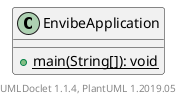 @startuml

    class EnvibeApplication [[EnvibeApplication.html]] {
        {static} +main(String[]): void
    }


    center footer UMLDoclet 1.1.4, PlantUML 1.2019.05
@enduml
